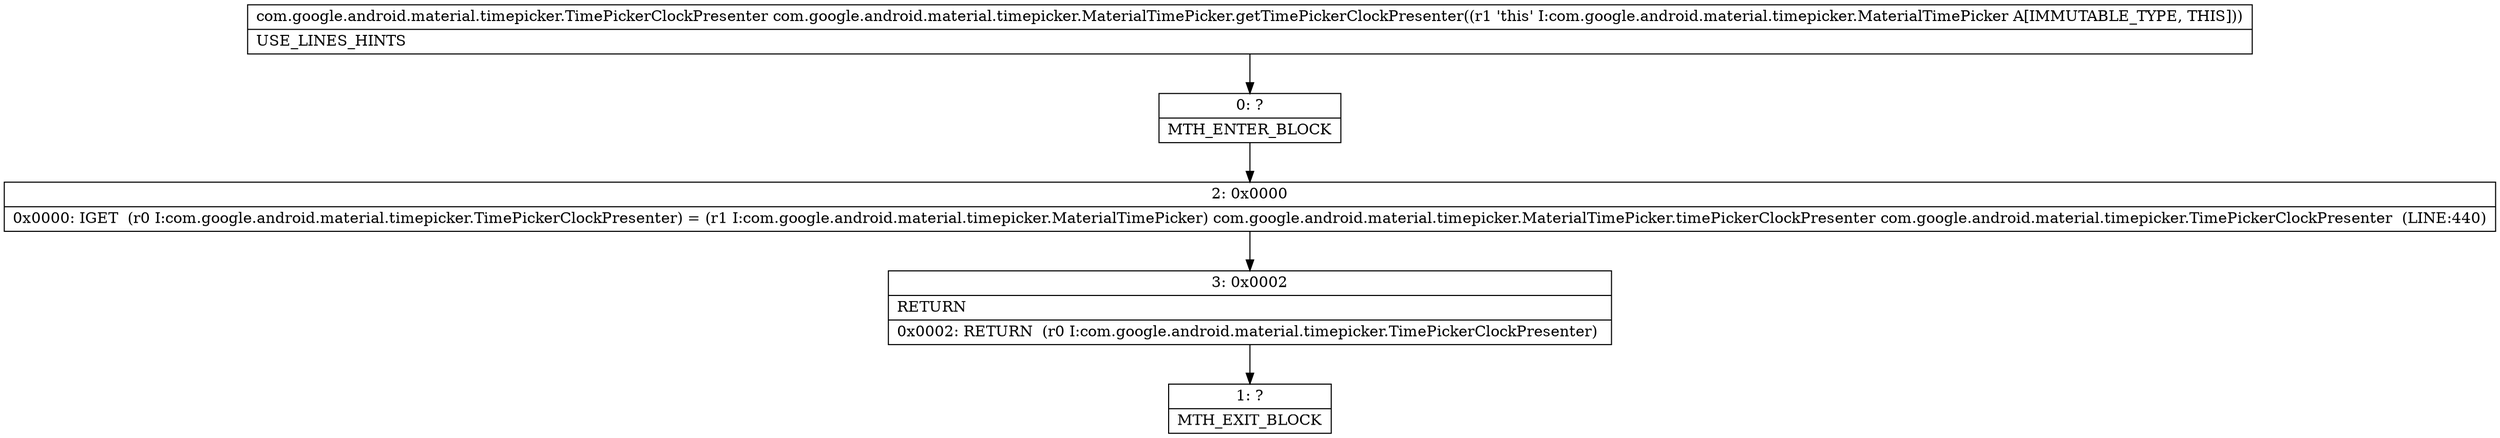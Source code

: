 digraph "CFG forcom.google.android.material.timepicker.MaterialTimePicker.getTimePickerClockPresenter()Lcom\/google\/android\/material\/timepicker\/TimePickerClockPresenter;" {
Node_0 [shape=record,label="{0\:\ ?|MTH_ENTER_BLOCK\l}"];
Node_2 [shape=record,label="{2\:\ 0x0000|0x0000: IGET  (r0 I:com.google.android.material.timepicker.TimePickerClockPresenter) = (r1 I:com.google.android.material.timepicker.MaterialTimePicker) com.google.android.material.timepicker.MaterialTimePicker.timePickerClockPresenter com.google.android.material.timepicker.TimePickerClockPresenter  (LINE:440)\l}"];
Node_3 [shape=record,label="{3\:\ 0x0002|RETURN\l|0x0002: RETURN  (r0 I:com.google.android.material.timepicker.TimePickerClockPresenter) \l}"];
Node_1 [shape=record,label="{1\:\ ?|MTH_EXIT_BLOCK\l}"];
MethodNode[shape=record,label="{com.google.android.material.timepicker.TimePickerClockPresenter com.google.android.material.timepicker.MaterialTimePicker.getTimePickerClockPresenter((r1 'this' I:com.google.android.material.timepicker.MaterialTimePicker A[IMMUTABLE_TYPE, THIS]))  | USE_LINES_HINTS\l}"];
MethodNode -> Node_0;Node_0 -> Node_2;
Node_2 -> Node_3;
Node_3 -> Node_1;
}

